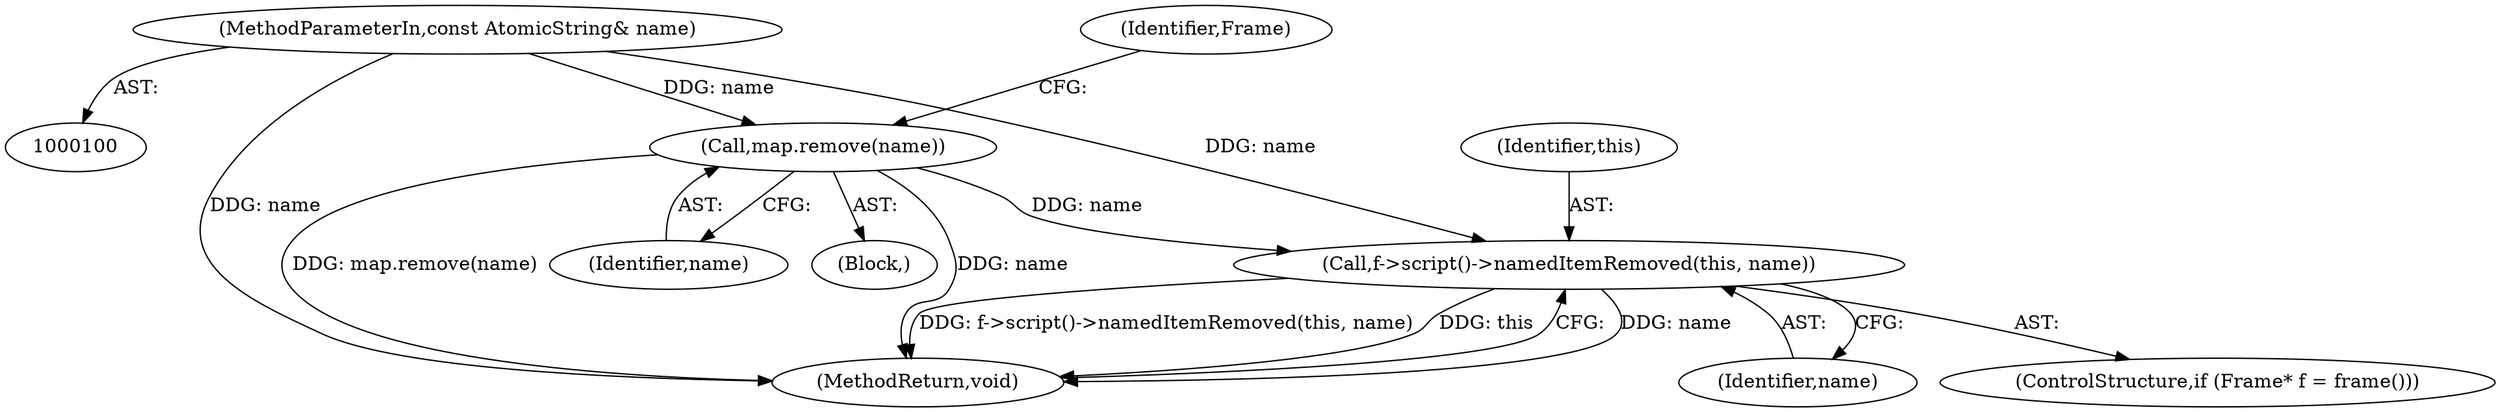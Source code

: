 digraph "0_Chrome_36773850210becda3d76f27285ecd899fafdfc72_3@API" {
"1000107" [label="(Call,map.remove(name))"];
"1000102" [label="(MethodParameterIn,const AtomicString& name)"];
"1000115" [label="(Call,f->script()->namedItemRemoved(this, name))"];
"1000108" [label="(Identifier,name)"];
"1000103" [label="(Block,)"];
"1000109" [label="(ControlStructure,if (Frame* f = frame()))"];
"1000107" [label="(Call,map.remove(name))"];
"1000102" [label="(MethodParameterIn,const AtomicString& name)"];
"1000116" [label="(Identifier,this)"];
"1000118" [label="(MethodReturn,void)"];
"1000115" [label="(Call,f->script()->namedItemRemoved(this, name))"];
"1000112" [label="(Identifier,Frame)"];
"1000117" [label="(Identifier,name)"];
"1000107" -> "1000103"  [label="AST: "];
"1000107" -> "1000108"  [label="CFG: "];
"1000108" -> "1000107"  [label="AST: "];
"1000112" -> "1000107"  [label="CFG: "];
"1000107" -> "1000118"  [label="DDG: name"];
"1000107" -> "1000118"  [label="DDG: map.remove(name)"];
"1000102" -> "1000107"  [label="DDG: name"];
"1000107" -> "1000115"  [label="DDG: name"];
"1000102" -> "1000100"  [label="AST: "];
"1000102" -> "1000118"  [label="DDG: name"];
"1000102" -> "1000115"  [label="DDG: name"];
"1000115" -> "1000109"  [label="AST: "];
"1000115" -> "1000117"  [label="CFG: "];
"1000116" -> "1000115"  [label="AST: "];
"1000117" -> "1000115"  [label="AST: "];
"1000118" -> "1000115"  [label="CFG: "];
"1000115" -> "1000118"  [label="DDG: name"];
"1000115" -> "1000118"  [label="DDG: f->script()->namedItemRemoved(this, name)"];
"1000115" -> "1000118"  [label="DDG: this"];
}
